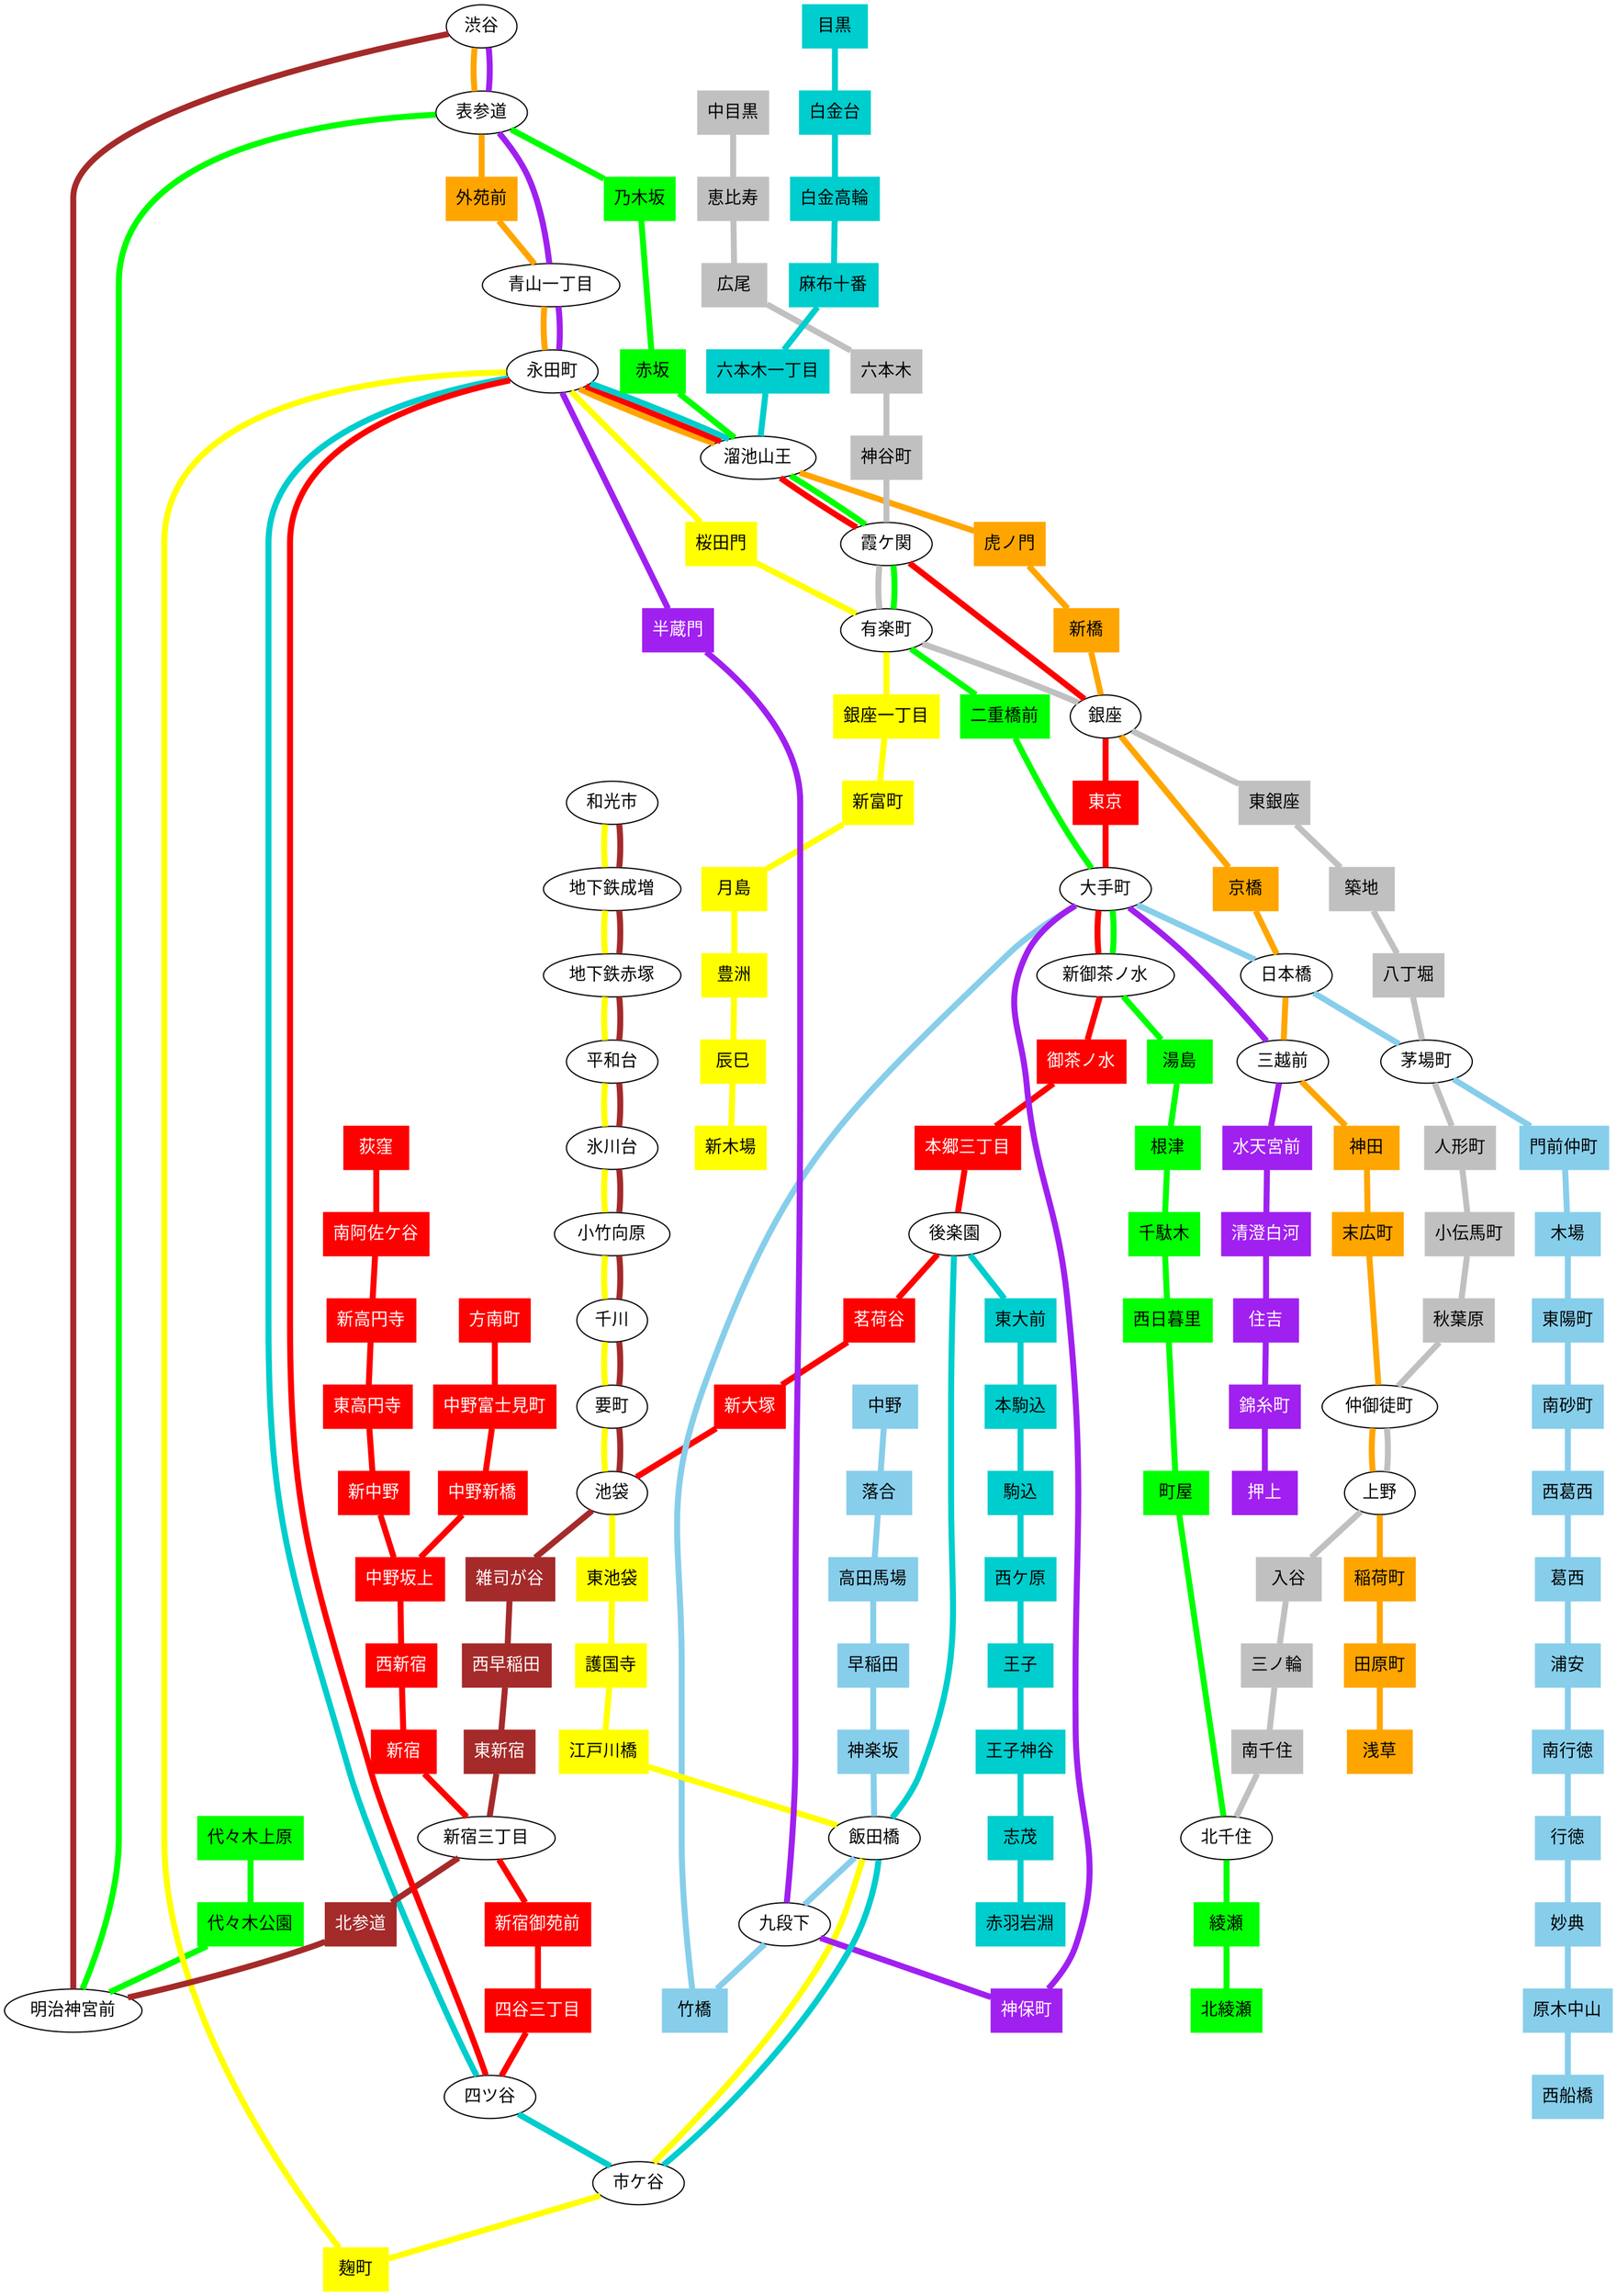 // Line                               | Code | Color        |
// -----------------------------------+------+--------------+
// No 3:  Ginza Line                  | G    | orange       |
// No 4:  Marunouchi Line             | M    | red          |
// No 4:  Marunouchi Line Branch Line | m    | red          |
// No 2:  Hibiya Line                 | H    | gray         |
// No 5:  Tōzai Line                  | T    | skyblue      |
// No 9:  Chiyoda Line                | C    | green        |
// No 8:  Yūrakuchō Line              | Y    | yellow       |
// No 11: Hanzōmon Line               | Z    | purple       |
// No 7:  Namboku Line                | N    | cyan3        |
// No 13: Fukutoshin Line             | F    | brown        |

graph tokyo_metro {
    node [shape=box, style=filled]
    edge [penwidth=5]

    // No 3: Ginza Line
    node [color=orange, fontcolor=black]
    G01_F16_Z01 [label="渋谷", shape=ellipse, color=black, fontcolor=black, fillcolor=white]
    C04_G02_Z02 [label="表参道", shape=ellipse, color=black, fontcolor=black, fillcolor=white]
    G03 [label="外苑前"]
    G04_Z03 [label="青山一丁目", shape=ellipse, color=black, fontcolor=black, fillcolor=white]
    M13_N07_G05_Y16_Z04 [label="赤坂見附", shape=ellipse, color=black, fontcolor=black, fillcolor=white]
    C07_G06_M14_N06 [label="溜池山王", shape=ellipse, color=black, fontcolor=black, fillcolor=white]
    G07 [label="虎ノ門"]
    G08 [label="新橋"]
    G09_H08_M16 [label="銀座", shape=ellipse, color=black, fontcolor=black, fillcolor=white]
    G10 [label="京橋"]
    G11_T10 [label="日本橋", shape=ellipse, color=black, fontcolor=black, fillcolor=white]
    G12_Z09 [label="三越前", shape=ellipse, color=black, fontcolor=black, fillcolor=white]
    G13 [label="神田"]
    G14 [label="末広町"]
    G15_H16 [label="上野広小路", shape=ellipse, color=black, fontcolor=black, fillcolor=white]
    G16_H17 [label="上野", shape=ellipse, color=black, fontcolor=black, fillcolor=white]
    G17 [label="稲荷町"]
    G18 [label="田原町"]
    G19 [label="浅草"]

    edge [color=orange]
    G01_F16_Z01 -- C04_G02_Z02 -- G03 -- G04_Z03 -- M13_N07_G05_Y16_Z04 -- C07_G06_M14_N06 -- G07 -- G08 -- G09_H08_M16 -- G10 -- G11_T10 -- G12_Z09 -- G13 -- G14 -- G15_H16 -- G16_H17 -- G17 -- G18 -- G19

    // No 4: Marunouchi Line
    node [color=red, fontcolor=white]
    M01 [label="荻窪"]
    M02 [label="南阿佐ケ谷"]
    M03 [label="新高円寺"]
    M04 [label="東高円寺"]
    M05 [label="新中野"]
    M06 [label="中野坂上"]
    M07 [label="西新宿"]
    M08 [label="新宿"]
    F13_M09 [label="新宿三丁目", shape=ellipse, color=black, fontcolor=black, fillcolor=white]
    M10 [label="新宿御苑前"]
    M11 [label="四谷三丁目"]
    M12_N08 [label="四ツ谷", shape=ellipse, color=black, fontcolor=black, fillcolor=white]
    M13_N07_G05_Y16_Z04 [label="赤坂見附", shape=ellipse, color=black, fontcolor=black, fillcolor=white]
    C07_G06_M14_N06 [label="国会議事堂前", shape=ellipse, color=black, fontcolor=black, fillcolor=white]
    C08_H06_M15 [label="霞ケ関", shape=ellipse, color=black, fontcolor=black, fillcolor=white]
    G09_H08_M16 [label="銀座", shape=ellipse, color=black, fontcolor=black, fillcolor=white]
    M17 [label="東京"]
    C11_M18_T09_Z08 [label="大手町", shape=ellipse, color=black, fontcolor=black, fillcolor=white]
    C12_M19 [label="淡路町", shape=ellipse, color=black, fontcolor=black, fillcolor=white]
    M20 [label="御茶ノ水"]
    M21 [label="本郷三丁目"]
    M22_N11 [label="後楽園", shape=ellipse, color=black, fontcolor=black, fillcolor=white]
    M23 [label="茗荷谷"]
    M24 [label="新大塚"]
    F09_M25_Y09 [label="池袋", shape=ellipse, color=black, fontcolor=black, fillcolor=white]

    edge [color=red]
    M01 -- M02 -- M03 -- M04 -- M05 -- M06 -- M07 -- M08 -- F13_M09 -- M10 -- M11 -- M12_N08 -- M13_N07_G05_Y16_Z04 -- C07_G06_M14_N06 -- C08_H06_M15 -- G09_H08_M16 -- M17 -- C11_M18_T09_Z08 -- C12_M19 -- M20 -- M21 -- M22_N11 -- M23 -- M24 -- F09_M25_Y09

    // No 4: Marunouchi Line Branch Line
    node [color=red, fontcolor=white]
    m03 [label="方南町"]
    m04 [label="中野富士見町"]
    m05 [label="中野新橋"]
    M06 [label="中野坂上"]

    edge [color=red]
    m03 -- m04 -- m05 -- M06

    // No 2: Hibiya Line
    node [color=gray, fontcolor=black]
    H01 [label="中目黒"]
    H02 [label="恵比寿"]
    H03 [label="広尾"]
    H04 [label="六本木"]
    H05 [label="神谷町"]
    C08_H06_M15 [label="霞ケ関", shape=ellipse, color=black, fontcolor=black, fillcolor=white]
    C09_H07_Y18 [label="日比谷", shape=ellipse, color=black, fontcolor=black, fillcolor=white]
    G09_H08_M16 [label="銀座", shape=ellipse, color=black, fontcolor=black, fillcolor=white]
    H09 [label="東銀座"]
    H10 [label="築地"]
    H11 [label="八丁堀"]
    H12_T11 [label="茅場町", shape=ellipse, color=black, fontcolor=black, fillcolor=white]
    H13 [label="人形町"]
    H14 [label="小伝馬町"]
    H15 [label="秋葉原"]
    G15_H16 [label="仲御徒町", shape=ellipse, color=black, fontcolor=black, fillcolor=white]
    G16_H17 [label="上野", shape=ellipse, color=black, fontcolor=black, fillcolor=white]
    H18 [label="入谷"]
    H19 [label="三ノ輪"]
    H20 [label="南千住"]
    C18_H21 [label="北千住", shape=ellipse, color=black, fontcolor=black, fillcolor=white]

    edge [color=gray]
    H01 -- H02 -- H03 -- H04 -- H05 -- C08_H06_M15 -- C09_H07_Y18 -- G09_H08_M16 -- H09 -- H10 -- H11 -- H12_T11 -- H13 -- H14 -- H15 -- G15_H16 -- G16_H17 -- H18 -- H19 -- H20 -- C18_H21

    // No 5: Tōzai Line
    node [color=skyblue, fontcolor=black]
    T01 [label="中野"]
    T02 [label="落合"]
    T03 [label="高田馬場"]
    T04 [label="早稲田"]
    T05 [label="神楽坂"]
    N10_T06_Y13 [label="飯田橋", shape=ellipse, color=black, fontcolor=black, fillcolor=white]
    T07_Z06 [label="九段下", shape=ellipse, color=black, fontcolor=black, fillcolor=white]
    T08 [label="竹橋"]
    C11_M18_T09_Z08 [label="大手町", shape=ellipse, color=black, fontcolor=black, fillcolor=white]
    G11_T10 [label="日本橋", shape=ellipse, color=black, fontcolor=black, fillcolor=white]
    H12_T11 [label="茅場町", shape=ellipse, color=black, fontcolor=black, fillcolor=white]
    T12 [label="門前仲町"]
    T13 [label="木場"]
    T14 [label="東陽町"]
    T15 [label="南砂町"]
    T16 [label="西葛西"]
    T17 [label="葛西"]
    T18 [label="浦安"]
    T19 [label="南行徳"]
    T20 [label="行徳"]
    T21 [label="妙典"]
    T22 [label="原木中山"]
    T23 [label="西船橋"]

    edge [color=skyblue]
    T01 -- T02 -- T03 -- T04 -- T05 -- N10_T06_Y13 -- T07_Z06 -- T08 -- C11_M18_T09_Z08 -- G11_T10 -- H12_T11 -- T12 -- T13 -- T14 -- T15 -- T16 -- T17 -- T18 -- T19 -- T20 -- T21 -- T22 -- T23

    // No 9: Chiyoda Line
    node [color=green, fontcolor=black]
    C01 [label="代々木上原"]
    C02 [label="代々木公園"]
    C03_F15 [label="明治神宮前", shape=ellipse, color=black, fontcolor=black, fillcolor=white]
    C04_G02_Z02 [label="表参道", shape=ellipse, color=black, fontcolor=black, fillcolor=white]
    C05 [label="乃木坂"]
    C06 [label="赤坂"]
    C07_G06_M14_N06 [label="国会議事堂前", shape=ellipse, color=black, fontcolor=black, fillcolor=white]
    C08_H06_M15 [label="霞ケ関", shape=ellipse, color=black, fontcolor=black, fillcolor=white]
    C09_H07_Y18 [label="日比谷", shape=ellipse, color=black, fontcolor=black, fillcolor=white]
    C10 [label="二重橋前"]
    C11_M18_T09_Z08 [label="大手町", shape=ellipse, color=black, fontcolor=black, fillcolor=white]
    C12_M19 [label="新御茶ノ水", shape=ellipse, color=black, fontcolor=black, fillcolor=white]
    C13 [label="湯島"]
    C14 [label="根津"]
    C15 [label="千駄木"]
    C16 [label="西日暮里"]
    C17 [label="町屋"]
    C18_H21 [label="北千住", shape=ellipse, color=black, fontcolor=black, fillcolor=white]
    C19 [label="綾瀬"]
    C20 [label="北綾瀬"]

    edge [color=green]
    C01 -- C02 -- C03_F15 -- C04_G02_Z02 -- C05 -- C06 -- C07_G06_M14_N06 -- C08_H06_M15 -- C09_H07_Y18 -- C10 -- C11_M18_T09_Z08 -- C12_M19 -- C13 -- C14 -- C15 -- C16 -- C17 -- C18_H21 -- C19 -- C20

    // No 8: Yūrakuchō Line
    node [color=yellow, fontcolor=black]
    F01_Y01 [label="和光市", shape=ellipse, color=black, fontcolor=black, fillcolor=white]
    F02_Y02 [label="地下鉄成増", shape=ellipse, color=black, fontcolor=black, fillcolor=white]
    F03_Y03 [label="地下鉄赤塚", shape=ellipse, color=black, fontcolor=black, fillcolor=white]
    F04_Y04 [label="平和台", shape=ellipse, color=black, fontcolor=black, fillcolor=white]
    F05_Y05 [label="氷川台", shape=ellipse, color=black, fontcolor=black, fillcolor=white]
    F06_Y06 [label="小竹向原", shape=ellipse, color=black, fontcolor=black, fillcolor=white]
    F07_Y07 [label="千川", shape=ellipse, color=black, fontcolor=black, fillcolor=white]
    F08_Y08 [label="要町", shape=ellipse, color=black, fontcolor=black, fillcolor=white]
    F09_M25_Y09 [label="池袋", shape=ellipse, color=black, fontcolor=black, fillcolor=white]
    Y10 [label="東池袋"]
    Y11 [label="護国寺"]
    Y12 [label="江戸川橋"]
    N10_T06_Y13 [label="飯田橋", shape=ellipse, color=black, fontcolor=black, fillcolor=white]
    N09_Y14 [label="市ヶ谷", shape=ellipse, color=black, fontcolor=black, fillcolor=white]
    Y15 [label="麹町"]
    M13_N07_G05_Y16_Z04 [label="永田町", shape=ellipse, color=black, fontcolor=black, fillcolor=white]
    Y17 [label="桜田門"]
    C09_H07_Y18 [label="有楽町", shape=ellipse, color=black, fontcolor=black, fillcolor=white]
    Y19 [label="銀座一丁目"]
    Y20 [label="新富町"]
    Y21 [label="月島"]
    Y22 [label="豊洲"]
    Y23 [label="辰巳"]
    Y24 [label="新木場"]

    edge [color=yellow]
    F01_Y01 -- F02_Y02 -- F03_Y03 -- F04_Y04 -- F05_Y05 -- F06_Y06 -- F07_Y07 -- F08_Y08 -- F09_M25_Y09 -- Y10 -- Y11 -- Y12 -- N10_T06_Y13 -- N09_Y14 -- Y15 -- M13_N07_G05_Y16_Z04 -- Y17 -- C09_H07_Y18 -- Y19 -- Y20 -- Y21 -- Y22 -- Y23 -- Y24

    // No 11: Hanzōmon Line
    node [color=purple, fontcolor=white]
    G01_F16_Z01 [label="渋谷", shape=ellipse, color=black, fontcolor=black, fillcolor=white]
    C04_G02_Z02 [label="表参道", shape=ellipse, color=black, fontcolor=black, fillcolor=white]
    G04_Z03 [label="青山一丁目", shape=ellipse, color=black, fontcolor=black, fillcolor=white]
    M13_N07_G05_Y16_Z04 [label="永田町", shape=ellipse, color=black, fontcolor=black, fillcolor=white]
    Z05 [label="半蔵門"]
    T07_Z06 [label="九段下", shape=ellipse, color=black, fontcolor=black, fillcolor=white]
    Z07 [label="神保町"]
    C11_M18_T09_Z08 [label="大手町", shape=ellipse, color=black, fontcolor=black, fillcolor=white]
    G12_Z09 [label="三越前", shape=ellipse, color=black, fontcolor=black, fillcolor=white]
    Z10 [label="水天宮前"]
    Z11 [label="清澄白河"]
    Z12 [label="住吉"]
    Z13 [label="錦糸町"]
    Z14 [label="押上"]

    edge [color=purple]
    G01_F16_Z01 -- C04_G02_Z02 -- G04_Z03 -- M13_N07_G05_Y16_Z04 -- Z05 -- T07_Z06 -- Z07 -- C11_M18_T09_Z08 -- G12_Z09 -- Z10 -- Z11 -- Z12 -- Z13 -- Z14

    // No 7: Namboku Line
    node [color=cyan3, fontcolor=black]
    N01 [label="目黒"]
    N02 [label="白金台"]
    N03 [label="白金高輪"]
    N04 [label="麻布十番"]
    N05 [label="六本木一丁目"]
    C07_G06_M14_N06 [label="溜池山王", shape=ellipse, color=black, fontcolor=black, fillcolor=white]
    M13_N07_G05_Y16_Z04 [label="永田町", shape=ellipse, color=black, fontcolor=black, fillcolor=white]
    M12_N08 [label="四ツ谷", shape=ellipse, color=black, fontcolor=black, fillcolor=white]
    N09_Y14 [label="市ケ谷", shape=ellipse, color=black, fontcolor=black, fillcolor=white]
    N10_T06_Y13 [label="飯田橋", shape=ellipse, color=black, fontcolor=black, fillcolor=white]
    M22_N11 [label="後楽園", shape=ellipse, color=black, fontcolor=black, fillcolor=white]
    N12 [label="東大前"]
    N13 [label="本駒込"]
    N14 [label="駒込"]
    N15 [label="西ケ原"]
    N16 [label="王子"]
    N17 [label="王子神谷"]
    N18 [label="志茂"]
    N19 [label="赤羽岩淵"]

    edge [color=cyan3]
    N01 -- N02 -- N03 -- N04 -- N05 -- C07_G06_M14_N06 -- M13_N07_G05_Y16_Z04 -- M12_N08 -- N09_Y14 -- N10_T06_Y13 -- M22_N11 -- N12 -- N13 -- N14 -- N15 -- N16 -- N17 -- N18 -- N19

    // No 13: Fukutoshin Line
    node [color=brown, fontcolor=white]
    F01_Y01 [label="和光市", shape=ellipse, color=black, fontcolor=black, fillcolor=white]
    F02_Y02 [label="地下鉄成増", shape=ellipse, color=black, fontcolor=black, fillcolor=white]
    F03_Y03 [label="地下鉄赤塚", shape=ellipse, color=black, fontcolor=black, fillcolor=white]
    F04_Y04 [label="平和台", shape=ellipse, color=black, fontcolor=black, fillcolor=white]
    F05_Y05 [label="氷川台", shape=ellipse, color=black, fontcolor=black, fillcolor=white]
    F06_Y06 [label="小竹向原", shape=ellipse, color=black, fontcolor=black, fillcolor=white]
    F07_Y07 [label="千川", shape=ellipse, color=black, fontcolor=black, fillcolor=white]
    F08_Y08 [label="要町", shape=ellipse, color=black, fontcolor=black, fillcolor=white]
    F09_M25_Y09 [label="池袋", shape=ellipse, color=black, fontcolor=black, fillcolor=white]
    F10 [label="雑司が谷"]
    F11 [label="西早稲田"]
    F12 [label="東新宿"]
    F13_M09 [label="新宿三丁目", shape=ellipse, color=black, fontcolor=black, fillcolor=white]
    F14 [label="北参道"]
    C03_F15 [label="明治神宮前", shape=ellipse, color=black, fontcolor=black, fillcolor=white]
    G01_F16_Z01 [label="渋谷", shape=ellipse, color=black, fontcolor=black, fillcolor=white]

    edge [color=brown]
    F01_Y01 -- F02_Y02 -- F03_Y03 -- F04_Y04 -- F05_Y05 -- F06_Y06 -- F07_Y07 -- F08_Y08 -- F09_M25_Y09 -- F10 -- F11 -- F12 -- F13_M09 -- F14 -- C03_F15 -- G01_F16_Z01
}
